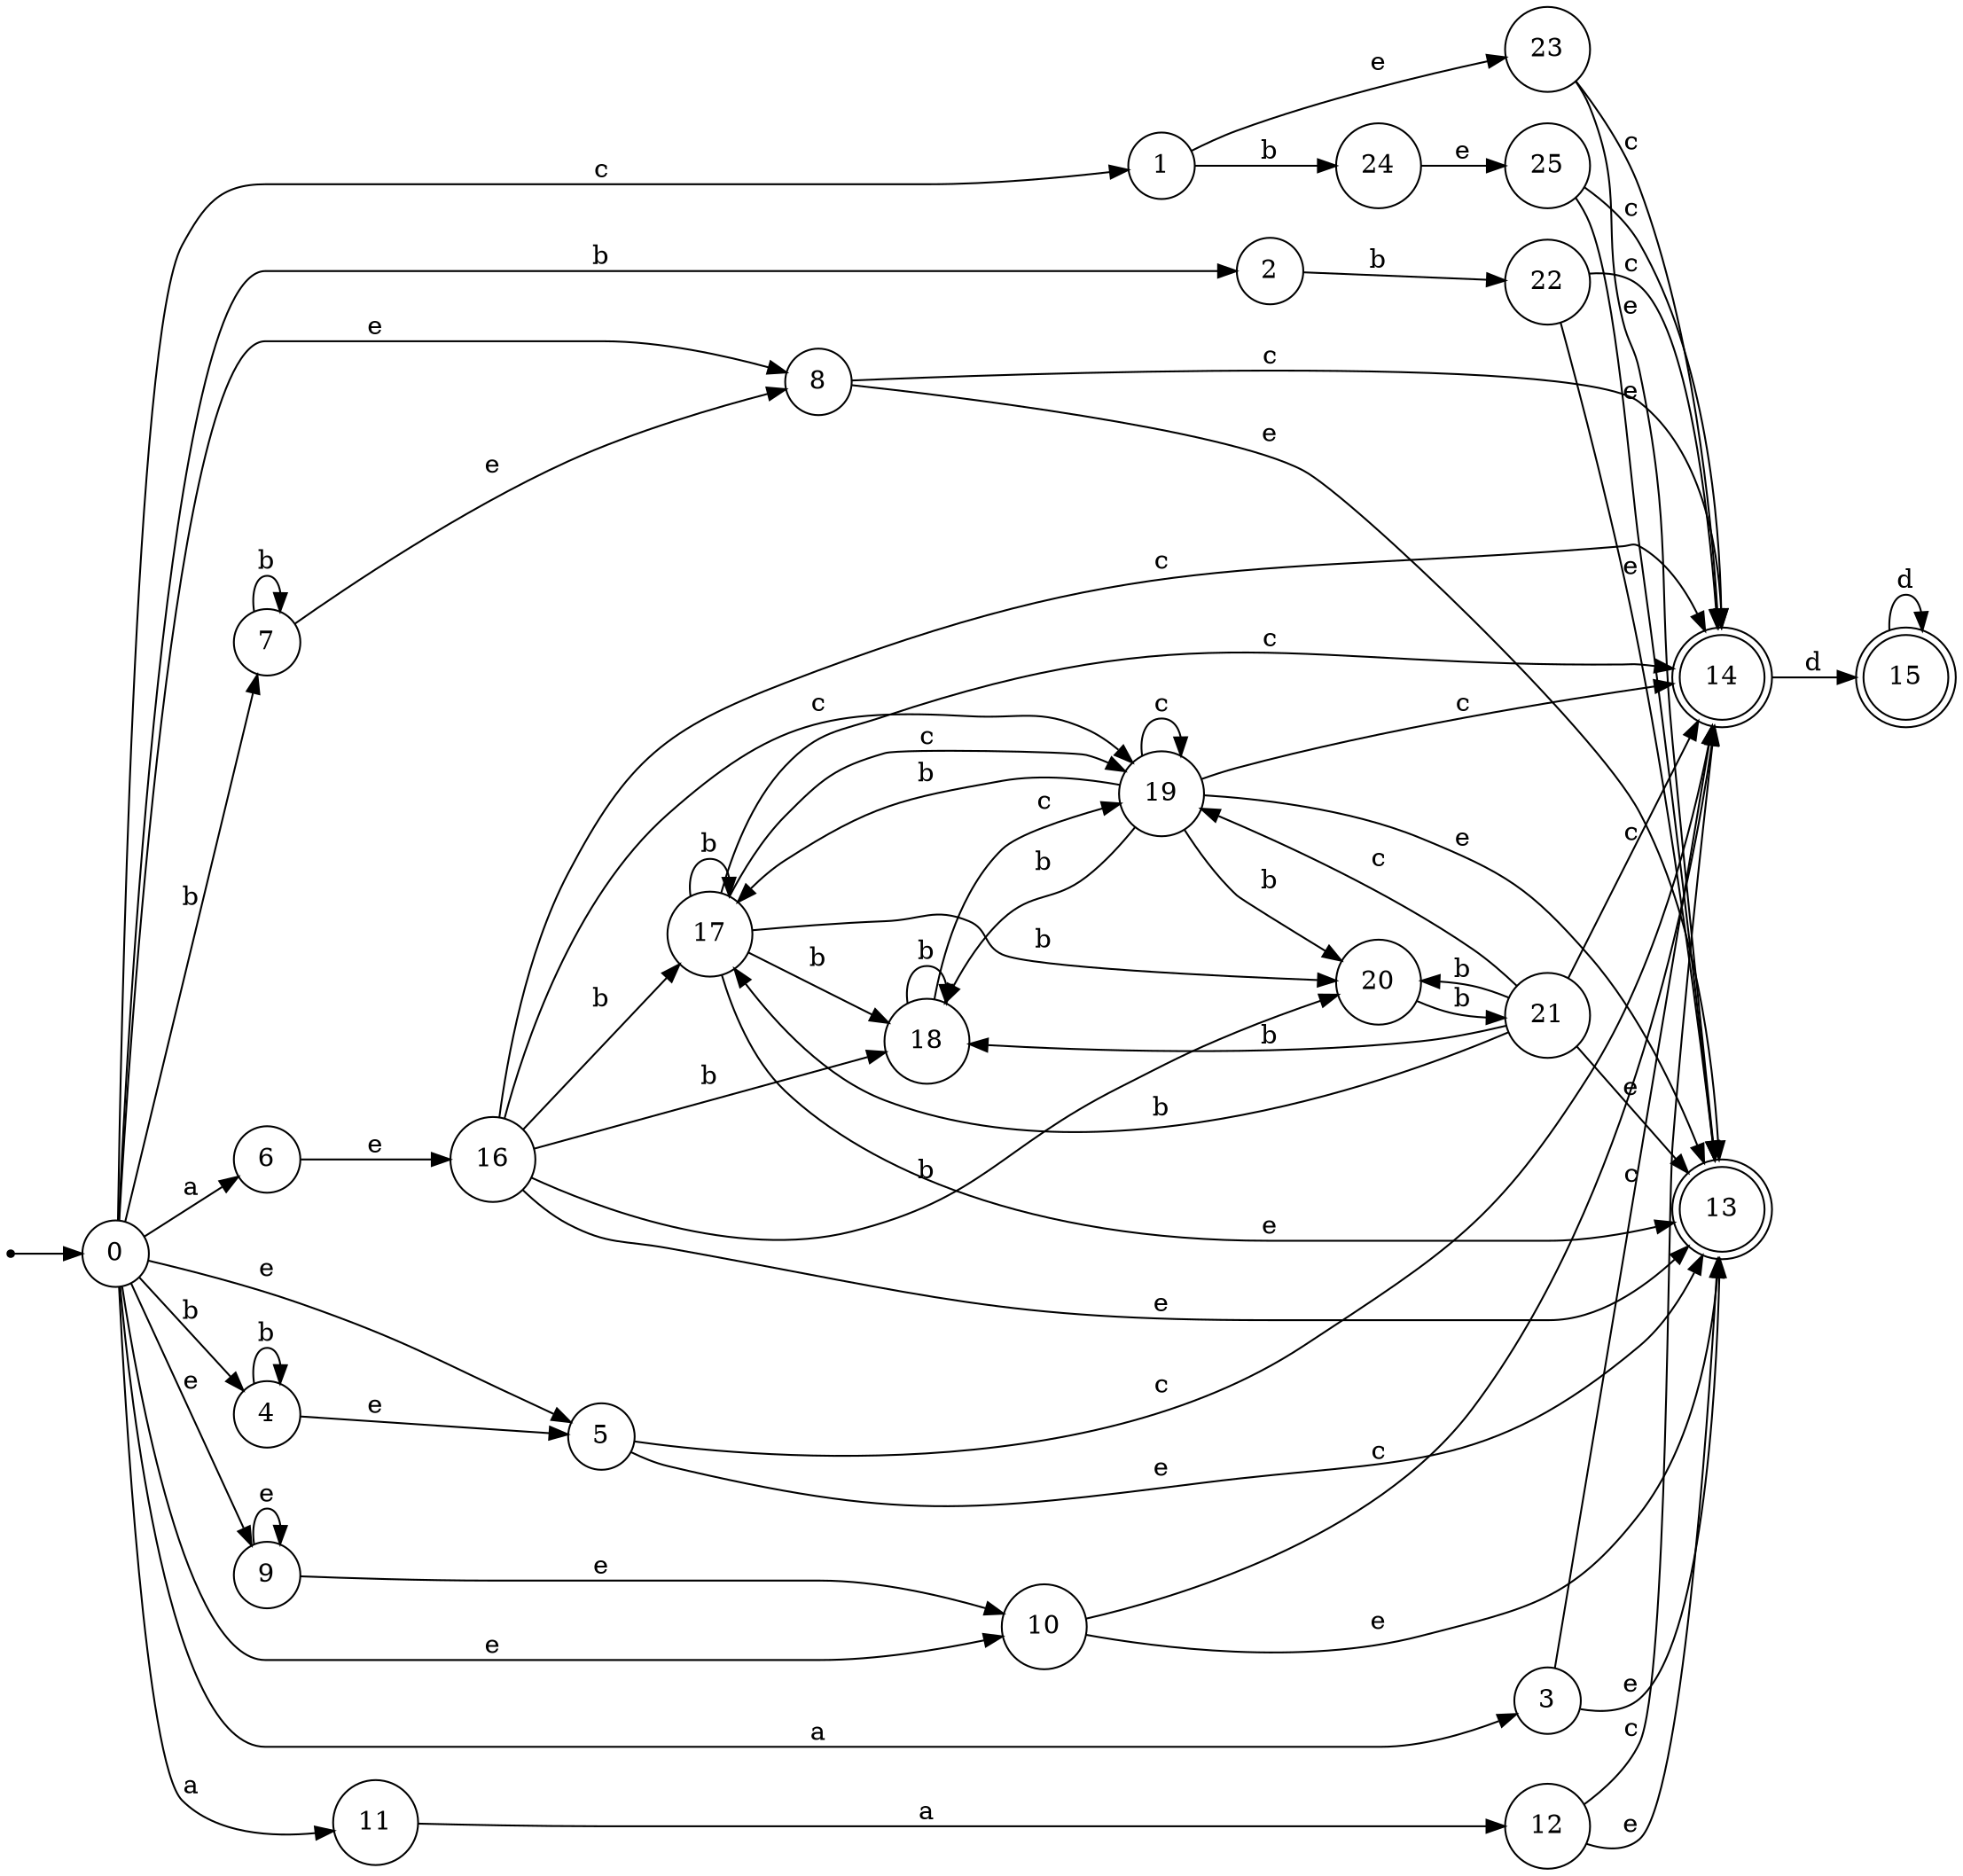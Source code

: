 digraph finite_state_machine {
rankdir=LR;
size="20,20";
node [shape = point]; "dummy0"
node [shape = circle]; "0";
"dummy0" -> "0";
node [shape = circle]; "1";
node [shape = circle]; "2";
node [shape = circle]; "3";
node [shape = circle]; "4";
node [shape = circle]; "5";
node [shape = circle]; "6";
node [shape = circle]; "7";
node [shape = circle]; "8";
node [shape = circle]; "9";
node [shape = circle]; "10";
node [shape = circle]; "11";
node [shape = circle]; "12";
node [shape = doublecircle]; "13";node [shape = doublecircle]; "14";node [shape = doublecircle]; "15";node [shape = circle]; "16";
node [shape = circle]; "17";
node [shape = circle]; "18";
node [shape = circle]; "19";
node [shape = circle]; "20";
node [shape = circle]; "21";
node [shape = circle]; "22";
node [shape = circle]; "23";
node [shape = circle]; "24";
node [shape = circle]; "25";
"0" -> "1" [label = "c"];
 "0" -> "2" [label = "b"];
 "0" -> "4" [label = "b"];
 "0" -> "7" [label = "b"];
 "0" -> "11" [label = "a"];
 "0" -> "3" [label = "a"];
 "0" -> "6" [label = "a"];
 "0" -> "8" [label = "e"];
 "0" -> "9" [label = "e"];
 "0" -> "10" [label = "e"];
 "0" -> "5" [label = "e"];
 "11" -> "12" [label = "a"];
 "12" -> "13" [label = "e"];
 "12" -> "14" [label = "c"];
 "14" -> "15" [label = "d"];
 "15" -> "15" [label = "d"];
 "10" -> "13" [label = "e"];
 "10" -> "14" [label = "c"];
 "9" -> "9" [label = "e"];
 "9" -> "10" [label = "e"];
 "8" -> "13" [label = "e"];
 "8" -> "14" [label = "c"];
 "7" -> "7" [label = "b"];
 "7" -> "8" [label = "e"];
 "6" -> "16" [label = "e"];
 "16" -> "17" [label = "b"];
 "16" -> "18" [label = "b"];
 "16" -> "20" [label = "b"];
 "16" -> "19" [label = "c"];
 "16" -> "14" [label = "c"];
 "16" -> "13" [label = "e"];
 "20" -> "21" [label = "b"];
 "21" -> "17" [label = "b"];
 "21" -> "18" [label = "b"];
 "21" -> "20" [label = "b"];
 "21" -> "19" [label = "c"];
 "21" -> "14" [label = "c"];
 "21" -> "13" [label = "e"];
 "19" -> "19" [label = "c"];
 "19" -> "14" [label = "c"];
 "19" -> "17" [label = "b"];
 "19" -> "18" [label = "b"];
 "19" -> "20" [label = "b"];
 "19" -> "13" [label = "e"];
 "18" -> "18" [label = "b"];
 "18" -> "19" [label = "c"];
 "17" -> "17" [label = "b"];
 "17" -> "18" [label = "b"];
 "17" -> "20" [label = "b"];
 "17" -> "19" [label = "c"];
 "17" -> "14" [label = "c"];
 "17" -> "13" [label = "e"];
 "5" -> "13" [label = "e"];
 "5" -> "14" [label = "c"];
 "4" -> "4" [label = "b"];
 "4" -> "5" [label = "e"];
 "3" -> "13" [label = "e"];
 "3" -> "14" [label = "c"];
 "2" -> "22" [label = "b"];
 "22" -> "13" [label = "e"];
 "22" -> "14" [label = "c"];
 "1" -> "23" [label = "e"];
 "1" -> "24" [label = "b"];
 "24" -> "25" [label = "e"];
 "25" -> "13" [label = "e"];
 "25" -> "14" [label = "c"];
 "23" -> "13" [label = "e"];
 "23" -> "14" [label = "c"];
 }
